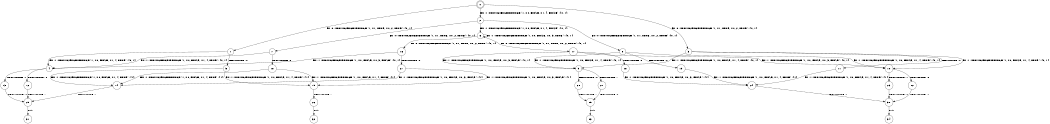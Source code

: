 digraph BCG {
size = "7, 10.5";
center = TRUE;
node [shape = circle];
0 [peripheries = 2];
0 -> 1 [label = "EX !0 !ATOMIC_EXCH_BRANCH (1, +1, TRUE, +0, 2, TRUE) !{0, 1}"];
0 -> 2 [label = "EX !1 !ATOMIC_EXCH_BRANCH (1, +0, FALSE, +1, 4, FALSE) !{0, 1}"];
0 -> 3 [label = "EX !0 !ATOMIC_EXCH_BRANCH (1, +1, TRUE, +0, 2, TRUE) !{0, 1}"];
1 -> 4 [label = "EX !1 !ATOMIC_EXCH_BRANCH (1, +0, FALSE, +1, 4, TRUE) !{0, 1}"];
1 -> 5 [label = "TERMINATE !0"];
2 -> 6 [label = "EX !1 !ATOMIC_EXCH_BRANCH (1, +0, FALSE, +1, 4, FALSE) !{0, 1}"];
2 -> 7 [label = "EX !0 !ATOMIC_EXCH_BRANCH (1, +1, TRUE, +0, 2, TRUE) !{0, 1}"];
2 -> 8 [label = "EX !0 !ATOMIC_EXCH_BRANCH (1, +1, TRUE, +0, 2, TRUE) !{0, 1}"];
3 -> 9 [label = "EX !1 !ATOMIC_EXCH_BRANCH (1, +0, FALSE, +1, 4, TRUE) !{0, 1}"];
3 -> 10 [label = "EX !1 !ATOMIC_EXCH_BRANCH (1, +0, FALSE, +1, 4, TRUE) !{0, 1}"];
3 -> 11 [label = "TERMINATE !0"];
4 -> 12 [label = "TERMINATE !0"];
4 -> 13 [label = "TERMINATE !1"];
5 -> 14 [label = "EX !1 !ATOMIC_EXCH_BRANCH (1, +0, FALSE, +1, 4, TRUE) !{1}"];
5 -> 15 [label = "EX !1 !ATOMIC_EXCH_BRANCH (1, +0, FALSE, +1, 4, TRUE) !{1}"];
6 -> 6 [label = "EX !1 !ATOMIC_EXCH_BRANCH (1, +0, FALSE, +0, 3, TRUE) !{0, 1}"];
6 -> 16 [label = "EX !0 !ATOMIC_EXCH_BRANCH (1, +1, TRUE, +0, 2, TRUE) !{0, 1}"];
6 -> 17 [label = "EX !0 !ATOMIC_EXCH_BRANCH (1, +1, TRUE, +0, 2, TRUE) !{0, 1}"];
7 -> 4 [label = "EX !1 !ATOMIC_EXCH_BRANCH (1, +0, FALSE, +1, 4, TRUE) !{0, 1}"];
7 -> 18 [label = "TERMINATE !0"];
8 -> 9 [label = "EX !1 !ATOMIC_EXCH_BRANCH (1, +0, FALSE, +1, 4, TRUE) !{0, 1}"];
8 -> 10 [label = "EX !1 !ATOMIC_EXCH_BRANCH (1, +0, FALSE, +1, 4, TRUE) !{0, 1}"];
8 -> 19 [label = "TERMINATE !0"];
9 -> 20 [label = "TERMINATE !0"];
9 -> 21 [label = "TERMINATE !1"];
10 -> 22 [label = "TERMINATE !0"];
10 -> 23 [label = "TERMINATE !1"];
11 -> 24 [label = "EX !1 !ATOMIC_EXCH_BRANCH (1, +0, FALSE, +1, 4, TRUE) !{1}"];
12 -> 25 [label = "TERMINATE !1"];
13 -> 25 [label = "TERMINATE !0"];
14 -> 25 [label = "TERMINATE !1"];
15 -> 26 [label = "TERMINATE !1"];
16 -> 4 [label = "EX !1 !ATOMIC_EXCH_BRANCH (1, +0, FALSE, +0, 3, FALSE) !{0, 1}"];
16 -> 27 [label = "TERMINATE !0"];
17 -> 9 [label = "EX !1 !ATOMIC_EXCH_BRANCH (1, +0, FALSE, +0, 3, FALSE) !{0, 1}"];
17 -> 10 [label = "EX !1 !ATOMIC_EXCH_BRANCH (1, +0, FALSE, +0, 3, FALSE) !{0, 1}"];
17 -> 28 [label = "TERMINATE !0"];
18 -> 14 [label = "EX !1 !ATOMIC_EXCH_BRANCH (1, +0, FALSE, +1, 4, TRUE) !{1}"];
18 -> 15 [label = "EX !1 !ATOMIC_EXCH_BRANCH (1, +0, FALSE, +1, 4, TRUE) !{1}"];
19 -> 24 [label = "EX !1 !ATOMIC_EXCH_BRANCH (1, +0, FALSE, +1, 4, TRUE) !{1}"];
20 -> 29 [label = "TERMINATE !1"];
21 -> 29 [label = "TERMINATE !0"];
22 -> 30 [label = "TERMINATE !1"];
23 -> 30 [label = "TERMINATE !0"];
24 -> 30 [label = "TERMINATE !1"];
25 -> 31 [label = "exit"];
26 -> 32 [label = "exit"];
27 -> 14 [label = "EX !1 !ATOMIC_EXCH_BRANCH (1, +0, FALSE, +0, 3, FALSE) !{1}"];
27 -> 15 [label = "EX !1 !ATOMIC_EXCH_BRANCH (1, +0, FALSE, +0, 3, FALSE) !{1}"];
28 -> 24 [label = "EX !1 !ATOMIC_EXCH_BRANCH (1, +0, FALSE, +0, 3, FALSE) !{1}"];
29 -> 33 [label = "exit"];
30 -> 34 [label = "exit"];
}
